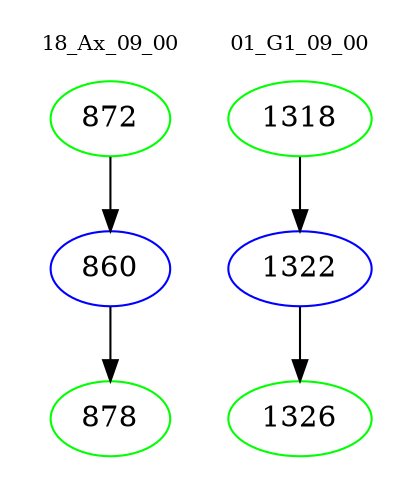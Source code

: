 digraph{
subgraph cluster_0 {
color = white
label = "18_Ax_09_00";
fontsize=10;
T0_872 [label="872", color="green"]
T0_872 -> T0_860 [color="black"]
T0_860 [label="860", color="blue"]
T0_860 -> T0_878 [color="black"]
T0_878 [label="878", color="green"]
}
subgraph cluster_1 {
color = white
label = "01_G1_09_00";
fontsize=10;
T1_1318 [label="1318", color="green"]
T1_1318 -> T1_1322 [color="black"]
T1_1322 [label="1322", color="blue"]
T1_1322 -> T1_1326 [color="black"]
T1_1326 [label="1326", color="green"]
}
}
